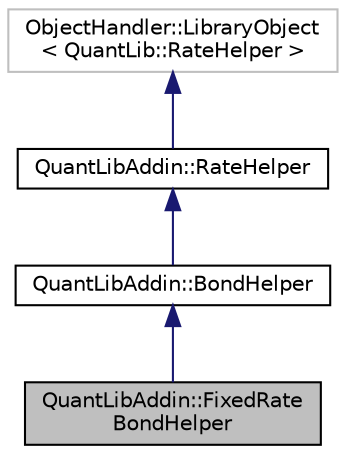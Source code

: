digraph "QuantLibAddin::FixedRateBondHelper"
{
  edge [fontname="Helvetica",fontsize="10",labelfontname="Helvetica",labelfontsize="10"];
  node [fontname="Helvetica",fontsize="10",shape=record];
  Node4 [label="QuantLibAddin::FixedRate\lBondHelper",height=0.2,width=0.4,color="black", fillcolor="grey75", style="filled", fontcolor="black"];
  Node5 -> Node4 [dir="back",color="midnightblue",fontsize="10",style="solid",fontname="Helvetica"];
  Node5 [label="QuantLibAddin::BondHelper",height=0.2,width=0.4,color="black", fillcolor="white", style="filled",URL="$class_quant_lib_addin_1_1_bond_helper.html"];
  Node6 -> Node5 [dir="back",color="midnightblue",fontsize="10",style="solid",fontname="Helvetica"];
  Node6 [label="QuantLibAddin::RateHelper",height=0.2,width=0.4,color="black", fillcolor="white", style="filled",URL="$class_quant_lib_addin_1_1_rate_helper.html"];
  Node7 -> Node6 [dir="back",color="midnightblue",fontsize="10",style="solid",fontname="Helvetica"];
  Node7 [label="ObjectHandler::LibraryObject\l\< QuantLib::RateHelper \>",height=0.2,width=0.4,color="grey75", fillcolor="white", style="filled"];
}
